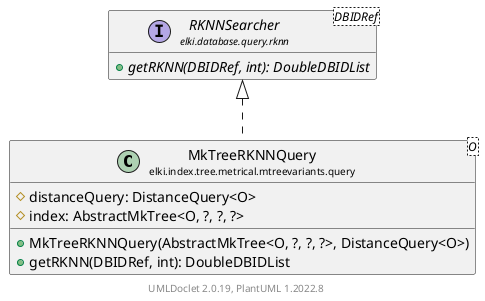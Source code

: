 @startuml
    remove .*\.(Instance|Par|Parameterizer|Factory)$
    set namespaceSeparator none
    hide empty fields
    hide empty methods

    class "<size:14>MkTreeRKNNQuery\n<size:10>elki.index.tree.metrical.mtreevariants.query" as elki.index.tree.metrical.mtreevariants.query.MkTreeRKNNQuery<O> [[MkTreeRKNNQuery.html]] {
        #distanceQuery: DistanceQuery<O>
        #index: AbstractMkTree<O, ?, ?, ?>
        +MkTreeRKNNQuery(AbstractMkTree<O, ?, ?, ?>, DistanceQuery<O>)
        +getRKNN(DBIDRef, int): DoubleDBIDList
    }

    interface "<size:14>RKNNSearcher\n<size:10>elki.database.query.rknn" as elki.database.query.rknn.RKNNSearcher<DBIDRef> [[../../../../../database/query/rknn/RKNNSearcher.html]] {
        {abstract} +getRKNN(DBIDRef, int): DoubleDBIDList
    }

    elki.database.query.rknn.RKNNSearcher <|.. elki.index.tree.metrical.mtreevariants.query.MkTreeRKNNQuery

    center footer UMLDoclet 2.0.19, PlantUML 1.2022.8
@enduml
